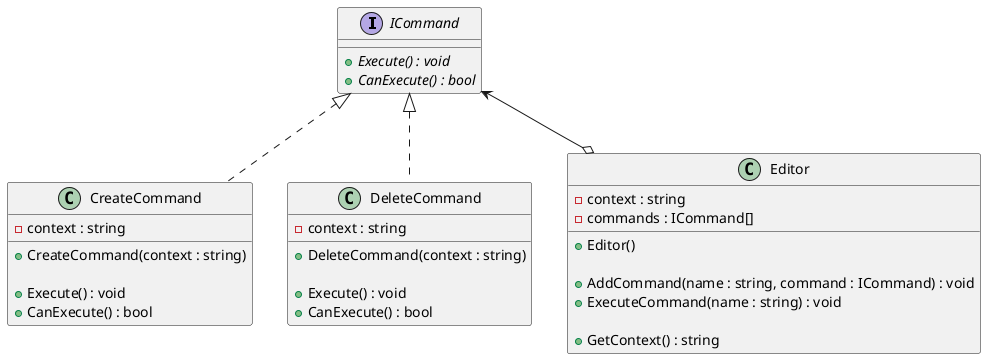 @startuml
'https://plantuml.com/class-diagram

interface ICommand {
+ {abstract} Execute() : void
+ {abstract} CanExecute() : bool
}

ICommand <|.. CreateCommand
class CreateCommand {
- context : string

+ CreateCommand(context : string)

+ Execute() : void
+ CanExecute() : bool
}

ICommand <|.. DeleteCommand
class DeleteCommand {
- context : string

+ DeleteCommand(context : string)

+ Execute() : void
+ CanExecute() : bool
}

ICommand <--o Editor
class Editor {
- context : string
- commands : ICommand[]

+ Editor()

+ AddCommand(name : string, command : ICommand) : void
+ ExecuteCommand(name : string) : void

+ GetContext() : string
}

@enduml